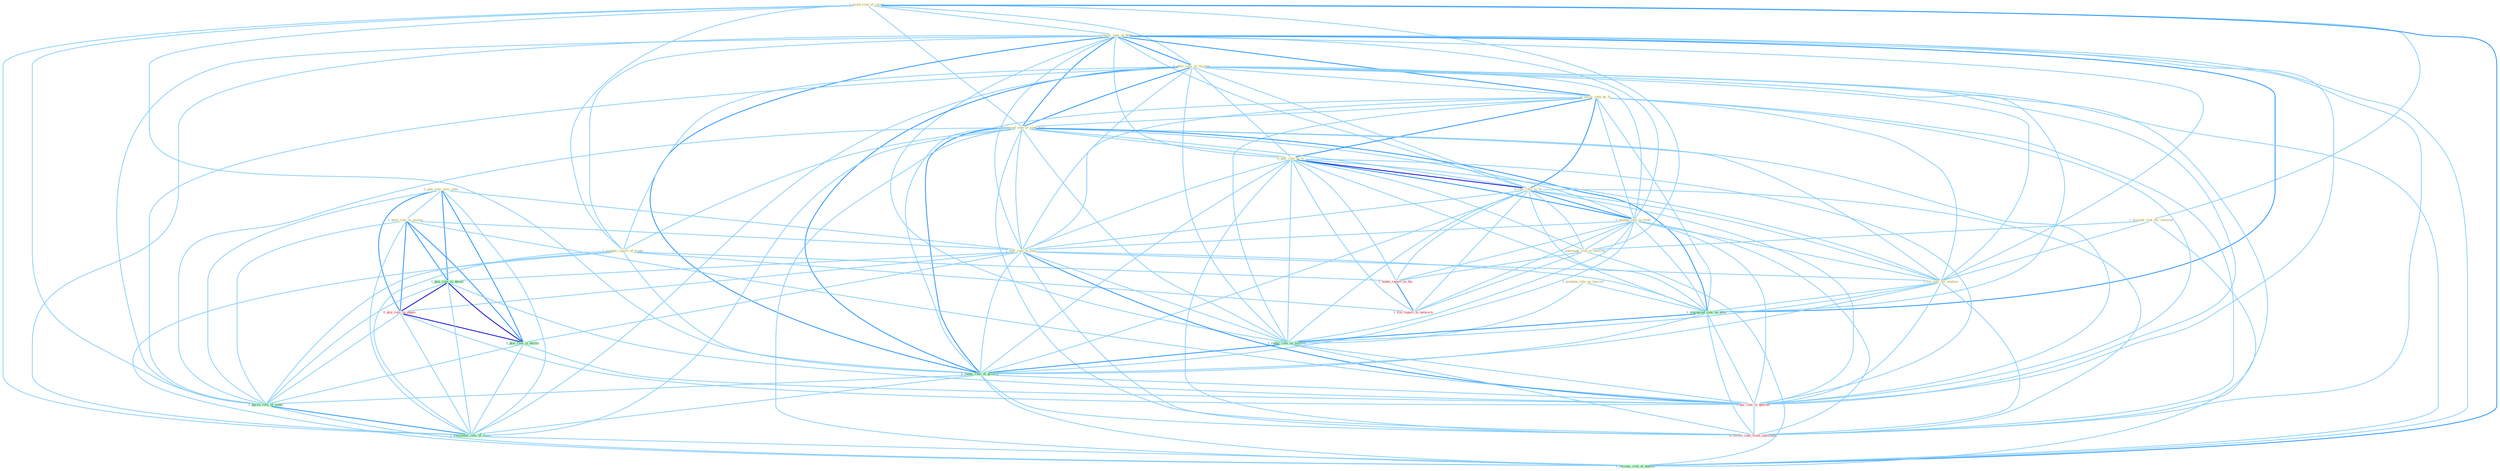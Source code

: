 Graph G{ 
    node
    [shape=polygon,style=filled,width=.5,height=.06,color="#BDFCC9",fixedsize=true,fontsize=4,
    fontcolor="#2f4f4f"];
    {node
    [color="#ffffe0", fontcolor="#8b7d6b"] "1_avoid_risk_of_reject " "1_lower_rate_of_debt " "1_present_risk_for_investor " "1_alter_rate_of_increas " "0_plai_role_over_year " "0_lower_rate_by_% " "1_downgrad_rate_of_subsidiari " "0_pull_rate_to_% " "1_postpon_rule_on_lawsuit " "0_rais_rate_to_% " "1_have_role_in_assess " "1_mandat_report_of_trade " "0_manag_rate_to_level " "1_post_rate_in_year " "1_outweigh_risk_to_environ " "1_set_rate_for_station "}
{node [color="#fff0f5", fontcolor="#b22222"] "0_plai_role_in_phase " "1_make_report_to_the " "0_pai_rate_in_quarter " "1_file_report_to_network " "0_receiv_rate_from_entitynam "}
edge [color="#B0E2FF"];

	"1_avoid_risk_of_reject " -- "1_lower_rate_of_debt " [w="1", color="#87cefa" ];
	"1_avoid_risk_of_reject " -- "1_present_risk_for_investor " [w="1", color="#87cefa" ];
	"1_avoid_risk_of_reject " -- "1_alter_rate_of_increas " [w="1", color="#87cefa" ];
	"1_avoid_risk_of_reject " -- "1_downgrad_rate_of_subsidiari " [w="1", color="#87cefa" ];
	"1_avoid_risk_of_reject " -- "1_mandat_report_of_trade " [w="1", color="#87cefa" ];
	"1_avoid_risk_of_reject " -- "1_outweigh_risk_to_environ " [w="1", color="#87cefa" ];
	"1_avoid_risk_of_reject " -- "1_reduc_rate_of_growth " [w="1", color="#87cefa" ];
	"1_avoid_risk_of_reject " -- "1_pursu_role_of_senat " [w="1", color="#87cefa" ];
	"1_avoid_risk_of_reject " -- "1_entitynam_role_of_court " [w="1", color="#87cefa" ];
	"1_avoid_risk_of_reject " -- "1_increas_risk_of_default " [w="2", color="#1e90ff" , len=0.8];
	"1_lower_rate_of_debt " -- "1_alter_rate_of_increas " [w="2", color="#1e90ff" , len=0.8];
	"1_lower_rate_of_debt " -- "0_lower_rate_by_% " [w="2", color="#1e90ff" , len=0.8];
	"1_lower_rate_of_debt " -- "1_downgrad_rate_of_subsidiari " [w="2", color="#1e90ff" , len=0.8];
	"1_lower_rate_of_debt " -- "0_pull_rate_to_% " [w="1", color="#87cefa" ];
	"1_lower_rate_of_debt " -- "0_rais_rate_to_% " [w="1", color="#87cefa" ];
	"1_lower_rate_of_debt " -- "1_mandat_report_of_trade " [w="1", color="#87cefa" ];
	"1_lower_rate_of_debt " -- "0_manag_rate_to_level " [w="1", color="#87cefa" ];
	"1_lower_rate_of_debt " -- "1_post_rate_in_year " [w="1", color="#87cefa" ];
	"1_lower_rate_of_debt " -- "1_set_rate_for_station " [w="1", color="#87cefa" ];
	"1_lower_rate_of_debt " -- "1_downgrad_rate_on_debt " [w="2", color="#1e90ff" , len=0.8];
	"1_lower_rate_of_debt " -- "1_reduc_rate_on_million " [w="1", color="#87cefa" ];
	"1_lower_rate_of_debt " -- "1_reduc_rate_of_growth " [w="2", color="#1e90ff" , len=0.8];
	"1_lower_rate_of_debt " -- "0_pai_rate_in_quarter " [w="1", color="#87cefa" ];
	"1_lower_rate_of_debt " -- "1_pursu_role_of_senat " [w="1", color="#87cefa" ];
	"1_lower_rate_of_debt " -- "1_entitynam_role_of_court " [w="1", color="#87cefa" ];
	"1_lower_rate_of_debt " -- "0_receiv_rate_from_entitynam " [w="1", color="#87cefa" ];
	"1_lower_rate_of_debt " -- "1_increas_risk_of_default " [w="1", color="#87cefa" ];
	"1_present_risk_for_investor " -- "1_outweigh_risk_to_environ " [w="1", color="#87cefa" ];
	"1_present_risk_for_investor " -- "1_set_rate_for_station " [w="1", color="#87cefa" ];
	"1_present_risk_for_investor " -- "1_increas_risk_of_default " [w="1", color="#87cefa" ];
	"1_alter_rate_of_increas " -- "0_lower_rate_by_% " [w="1", color="#87cefa" ];
	"1_alter_rate_of_increas " -- "1_downgrad_rate_of_subsidiari " [w="2", color="#1e90ff" , len=0.8];
	"1_alter_rate_of_increas " -- "0_pull_rate_to_% " [w="1", color="#87cefa" ];
	"1_alter_rate_of_increas " -- "0_rais_rate_to_% " [w="1", color="#87cefa" ];
	"1_alter_rate_of_increas " -- "1_mandat_report_of_trade " [w="1", color="#87cefa" ];
	"1_alter_rate_of_increas " -- "0_manag_rate_to_level " [w="1", color="#87cefa" ];
	"1_alter_rate_of_increas " -- "1_post_rate_in_year " [w="1", color="#87cefa" ];
	"1_alter_rate_of_increas " -- "1_set_rate_for_station " [w="1", color="#87cefa" ];
	"1_alter_rate_of_increas " -- "1_downgrad_rate_on_debt " [w="1", color="#87cefa" ];
	"1_alter_rate_of_increas " -- "1_reduc_rate_on_million " [w="1", color="#87cefa" ];
	"1_alter_rate_of_increas " -- "1_reduc_rate_of_growth " [w="2", color="#1e90ff" , len=0.8];
	"1_alter_rate_of_increas " -- "0_pai_rate_in_quarter " [w="1", color="#87cefa" ];
	"1_alter_rate_of_increas " -- "1_pursu_role_of_senat " [w="1", color="#87cefa" ];
	"1_alter_rate_of_increas " -- "1_entitynam_role_of_court " [w="1", color="#87cefa" ];
	"1_alter_rate_of_increas " -- "0_receiv_rate_from_entitynam " [w="1", color="#87cefa" ];
	"1_alter_rate_of_increas " -- "1_increas_risk_of_default " [w="1", color="#87cefa" ];
	"0_plai_role_over_year " -- "1_have_role_in_assess " [w="1", color="#87cefa" ];
	"0_plai_role_over_year " -- "1_post_rate_in_year " [w="1", color="#87cefa" ];
	"0_plai_role_over_year " -- "1_plai_role_in_decad " [w="2", color="#1e90ff" , len=0.8];
	"0_plai_role_over_year " -- "0_plai_role_in_phase " [w="2", color="#1e90ff" , len=0.8];
	"0_plai_role_over_year " -- "1_plai_role_in_declin " [w="2", color="#1e90ff" , len=0.8];
	"0_plai_role_over_year " -- "1_pursu_role_of_senat " [w="1", color="#87cefa" ];
	"0_plai_role_over_year " -- "1_entitynam_role_of_court " [w="1", color="#87cefa" ];
	"0_lower_rate_by_% " -- "1_downgrad_rate_of_subsidiari " [w="1", color="#87cefa" ];
	"0_lower_rate_by_% " -- "0_pull_rate_to_% " [w="2", color="#1e90ff" , len=0.8];
	"0_lower_rate_by_% " -- "0_rais_rate_to_% " [w="2", color="#1e90ff" , len=0.8];
	"0_lower_rate_by_% " -- "0_manag_rate_to_level " [w="1", color="#87cefa" ];
	"0_lower_rate_by_% " -- "1_post_rate_in_year " [w="1", color="#87cefa" ];
	"0_lower_rate_by_% " -- "1_set_rate_for_station " [w="1", color="#87cefa" ];
	"0_lower_rate_by_% " -- "1_downgrad_rate_on_debt " [w="1", color="#87cefa" ];
	"0_lower_rate_by_% " -- "1_reduc_rate_on_million " [w="1", color="#87cefa" ];
	"0_lower_rate_by_% " -- "1_reduc_rate_of_growth " [w="1", color="#87cefa" ];
	"0_lower_rate_by_% " -- "0_pai_rate_in_quarter " [w="1", color="#87cefa" ];
	"0_lower_rate_by_% " -- "0_receiv_rate_from_entitynam " [w="1", color="#87cefa" ];
	"1_downgrad_rate_of_subsidiari " -- "0_pull_rate_to_% " [w="1", color="#87cefa" ];
	"1_downgrad_rate_of_subsidiari " -- "0_rais_rate_to_% " [w="1", color="#87cefa" ];
	"1_downgrad_rate_of_subsidiari " -- "1_mandat_report_of_trade " [w="1", color="#87cefa" ];
	"1_downgrad_rate_of_subsidiari " -- "0_manag_rate_to_level " [w="1", color="#87cefa" ];
	"1_downgrad_rate_of_subsidiari " -- "1_post_rate_in_year " [w="1", color="#87cefa" ];
	"1_downgrad_rate_of_subsidiari " -- "1_set_rate_for_station " [w="1", color="#87cefa" ];
	"1_downgrad_rate_of_subsidiari " -- "1_downgrad_rate_on_debt " [w="2", color="#1e90ff" , len=0.8];
	"1_downgrad_rate_of_subsidiari " -- "1_reduc_rate_on_million " [w="1", color="#87cefa" ];
	"1_downgrad_rate_of_subsidiari " -- "1_reduc_rate_of_growth " [w="2", color="#1e90ff" , len=0.8];
	"1_downgrad_rate_of_subsidiari " -- "0_pai_rate_in_quarter " [w="1", color="#87cefa" ];
	"1_downgrad_rate_of_subsidiari " -- "1_pursu_role_of_senat " [w="1", color="#87cefa" ];
	"1_downgrad_rate_of_subsidiari " -- "1_entitynam_role_of_court " [w="1", color="#87cefa" ];
	"1_downgrad_rate_of_subsidiari " -- "0_receiv_rate_from_entitynam " [w="1", color="#87cefa" ];
	"1_downgrad_rate_of_subsidiari " -- "1_increas_risk_of_default " [w="1", color="#87cefa" ];
	"0_pull_rate_to_% " -- "0_rais_rate_to_% " [w="3", color="#0000cd" , len=0.6];
	"0_pull_rate_to_% " -- "0_manag_rate_to_level " [w="2", color="#1e90ff" , len=0.8];
	"0_pull_rate_to_% " -- "1_post_rate_in_year " [w="1", color="#87cefa" ];
	"0_pull_rate_to_% " -- "1_outweigh_risk_to_environ " [w="1", color="#87cefa" ];
	"0_pull_rate_to_% " -- "1_set_rate_for_station " [w="1", color="#87cefa" ];
	"0_pull_rate_to_% " -- "1_downgrad_rate_on_debt " [w="1", color="#87cefa" ];
	"0_pull_rate_to_% " -- "1_reduc_rate_on_million " [w="1", color="#87cefa" ];
	"0_pull_rate_to_% " -- "1_reduc_rate_of_growth " [w="1", color="#87cefa" ];
	"0_pull_rate_to_% " -- "1_make_report_to_the " [w="1", color="#87cefa" ];
	"0_pull_rate_to_% " -- "0_pai_rate_in_quarter " [w="1", color="#87cefa" ];
	"0_pull_rate_to_% " -- "1_file_report_to_network " [w="1", color="#87cefa" ];
	"0_pull_rate_to_% " -- "0_receiv_rate_from_entitynam " [w="1", color="#87cefa" ];
	"1_postpon_rule_on_lawsuit " -- "1_downgrad_rate_on_debt " [w="1", color="#87cefa" ];
	"1_postpon_rule_on_lawsuit " -- "1_reduc_rate_on_million " [w="1", color="#87cefa" ];
	"0_rais_rate_to_% " -- "0_manag_rate_to_level " [w="2", color="#1e90ff" , len=0.8];
	"0_rais_rate_to_% " -- "1_post_rate_in_year " [w="1", color="#87cefa" ];
	"0_rais_rate_to_% " -- "1_outweigh_risk_to_environ " [w="1", color="#87cefa" ];
	"0_rais_rate_to_% " -- "1_set_rate_for_station " [w="1", color="#87cefa" ];
	"0_rais_rate_to_% " -- "1_downgrad_rate_on_debt " [w="1", color="#87cefa" ];
	"0_rais_rate_to_% " -- "1_reduc_rate_on_million " [w="1", color="#87cefa" ];
	"0_rais_rate_to_% " -- "1_reduc_rate_of_growth " [w="1", color="#87cefa" ];
	"0_rais_rate_to_% " -- "1_make_report_to_the " [w="1", color="#87cefa" ];
	"0_rais_rate_to_% " -- "0_pai_rate_in_quarter " [w="1", color="#87cefa" ];
	"0_rais_rate_to_% " -- "1_file_report_to_network " [w="1", color="#87cefa" ];
	"0_rais_rate_to_% " -- "0_receiv_rate_from_entitynam " [w="1", color="#87cefa" ];
	"1_have_role_in_assess " -- "1_post_rate_in_year " [w="1", color="#87cefa" ];
	"1_have_role_in_assess " -- "1_plai_role_in_decad " [w="2", color="#1e90ff" , len=0.8];
	"1_have_role_in_assess " -- "0_plai_role_in_phase " [w="2", color="#1e90ff" , len=0.8];
	"1_have_role_in_assess " -- "1_plai_role_in_declin " [w="2", color="#1e90ff" , len=0.8];
	"1_have_role_in_assess " -- "0_pai_rate_in_quarter " [w="1", color="#87cefa" ];
	"1_have_role_in_assess " -- "1_pursu_role_of_senat " [w="1", color="#87cefa" ];
	"1_have_role_in_assess " -- "1_entitynam_role_of_court " [w="1", color="#87cefa" ];
	"1_mandat_report_of_trade " -- "1_reduc_rate_of_growth " [w="1", color="#87cefa" ];
	"1_mandat_report_of_trade " -- "1_make_report_to_the " [w="1", color="#87cefa" ];
	"1_mandat_report_of_trade " -- "1_pursu_role_of_senat " [w="1", color="#87cefa" ];
	"1_mandat_report_of_trade " -- "1_file_report_to_network " [w="1", color="#87cefa" ];
	"1_mandat_report_of_trade " -- "1_entitynam_role_of_court " [w="1", color="#87cefa" ];
	"1_mandat_report_of_trade " -- "1_increas_risk_of_default " [w="1", color="#87cefa" ];
	"0_manag_rate_to_level " -- "1_post_rate_in_year " [w="1", color="#87cefa" ];
	"0_manag_rate_to_level " -- "1_outweigh_risk_to_environ " [w="1", color="#87cefa" ];
	"0_manag_rate_to_level " -- "1_set_rate_for_station " [w="1", color="#87cefa" ];
	"0_manag_rate_to_level " -- "1_downgrad_rate_on_debt " [w="1", color="#87cefa" ];
	"0_manag_rate_to_level " -- "1_reduc_rate_on_million " [w="1", color="#87cefa" ];
	"0_manag_rate_to_level " -- "1_reduc_rate_of_growth " [w="1", color="#87cefa" ];
	"0_manag_rate_to_level " -- "1_make_report_to_the " [w="1", color="#87cefa" ];
	"0_manag_rate_to_level " -- "0_pai_rate_in_quarter " [w="1", color="#87cefa" ];
	"0_manag_rate_to_level " -- "1_file_report_to_network " [w="1", color="#87cefa" ];
	"0_manag_rate_to_level " -- "0_receiv_rate_from_entitynam " [w="1", color="#87cefa" ];
	"1_post_rate_in_year " -- "1_set_rate_for_station " [w="1", color="#87cefa" ];
	"1_post_rate_in_year " -- "1_downgrad_rate_on_debt " [w="1", color="#87cefa" ];
	"1_post_rate_in_year " -- "1_reduc_rate_on_million " [w="1", color="#87cefa" ];
	"1_post_rate_in_year " -- "1_plai_role_in_decad " [w="1", color="#87cefa" ];
	"1_post_rate_in_year " -- "0_plai_role_in_phase " [w="1", color="#87cefa" ];
	"1_post_rate_in_year " -- "1_reduc_rate_of_growth " [w="1", color="#87cefa" ];
	"1_post_rate_in_year " -- "1_plai_role_in_declin " [w="1", color="#87cefa" ];
	"1_post_rate_in_year " -- "0_pai_rate_in_quarter " [w="2", color="#1e90ff" , len=0.8];
	"1_post_rate_in_year " -- "0_receiv_rate_from_entitynam " [w="1", color="#87cefa" ];
	"1_outweigh_risk_to_environ " -- "1_make_report_to_the " [w="1", color="#87cefa" ];
	"1_outweigh_risk_to_environ " -- "1_file_report_to_network " [w="1", color="#87cefa" ];
	"1_outweigh_risk_to_environ " -- "1_increas_risk_of_default " [w="1", color="#87cefa" ];
	"1_set_rate_for_station " -- "1_downgrad_rate_on_debt " [w="1", color="#87cefa" ];
	"1_set_rate_for_station " -- "1_reduc_rate_on_million " [w="1", color="#87cefa" ];
	"1_set_rate_for_station " -- "1_reduc_rate_of_growth " [w="1", color="#87cefa" ];
	"1_set_rate_for_station " -- "0_pai_rate_in_quarter " [w="1", color="#87cefa" ];
	"1_set_rate_for_station " -- "0_receiv_rate_from_entitynam " [w="1", color="#87cefa" ];
	"1_downgrad_rate_on_debt " -- "1_reduc_rate_on_million " [w="2", color="#1e90ff" , len=0.8];
	"1_downgrad_rate_on_debt " -- "1_reduc_rate_of_growth " [w="1", color="#87cefa" ];
	"1_downgrad_rate_on_debt " -- "0_pai_rate_in_quarter " [w="1", color="#87cefa" ];
	"1_downgrad_rate_on_debt " -- "0_receiv_rate_from_entitynam " [w="1", color="#87cefa" ];
	"1_reduc_rate_on_million " -- "1_reduc_rate_of_growth " [w="2", color="#1e90ff" , len=0.8];
	"1_reduc_rate_on_million " -- "0_pai_rate_in_quarter " [w="1", color="#87cefa" ];
	"1_reduc_rate_on_million " -- "0_receiv_rate_from_entitynam " [w="1", color="#87cefa" ];
	"1_plai_role_in_decad " -- "0_plai_role_in_phase " [w="3", color="#0000cd" , len=0.6];
	"1_plai_role_in_decad " -- "1_plai_role_in_declin " [w="3", color="#0000cd" , len=0.6];
	"1_plai_role_in_decad " -- "0_pai_rate_in_quarter " [w="1", color="#87cefa" ];
	"1_plai_role_in_decad " -- "1_pursu_role_of_senat " [w="1", color="#87cefa" ];
	"1_plai_role_in_decad " -- "1_entitynam_role_of_court " [w="1", color="#87cefa" ];
	"0_plai_role_in_phase " -- "1_plai_role_in_declin " [w="3", color="#0000cd" , len=0.6];
	"0_plai_role_in_phase " -- "0_pai_rate_in_quarter " [w="1", color="#87cefa" ];
	"0_plai_role_in_phase " -- "1_pursu_role_of_senat " [w="1", color="#87cefa" ];
	"0_plai_role_in_phase " -- "1_entitynam_role_of_court " [w="1", color="#87cefa" ];
	"1_reduc_rate_of_growth " -- "0_pai_rate_in_quarter " [w="1", color="#87cefa" ];
	"1_reduc_rate_of_growth " -- "1_pursu_role_of_senat " [w="1", color="#87cefa" ];
	"1_reduc_rate_of_growth " -- "1_entitynam_role_of_court " [w="1", color="#87cefa" ];
	"1_reduc_rate_of_growth " -- "0_receiv_rate_from_entitynam " [w="1", color="#87cefa" ];
	"1_reduc_rate_of_growth " -- "1_increas_risk_of_default " [w="1", color="#87cefa" ];
	"1_make_report_to_the " -- "1_file_report_to_network " [w="2", color="#1e90ff" , len=0.8];
	"1_plai_role_in_declin " -- "0_pai_rate_in_quarter " [w="1", color="#87cefa" ];
	"1_plai_role_in_declin " -- "1_pursu_role_of_senat " [w="1", color="#87cefa" ];
	"1_plai_role_in_declin " -- "1_entitynam_role_of_court " [w="1", color="#87cefa" ];
	"0_pai_rate_in_quarter " -- "0_receiv_rate_from_entitynam " [w="1", color="#87cefa" ];
	"1_pursu_role_of_senat " -- "1_entitynam_role_of_court " [w="2", color="#1e90ff" , len=0.8];
	"1_pursu_role_of_senat " -- "1_increas_risk_of_default " [w="1", color="#87cefa" ];
	"1_entitynam_role_of_court " -- "1_increas_risk_of_default " [w="1", color="#87cefa" ];
}